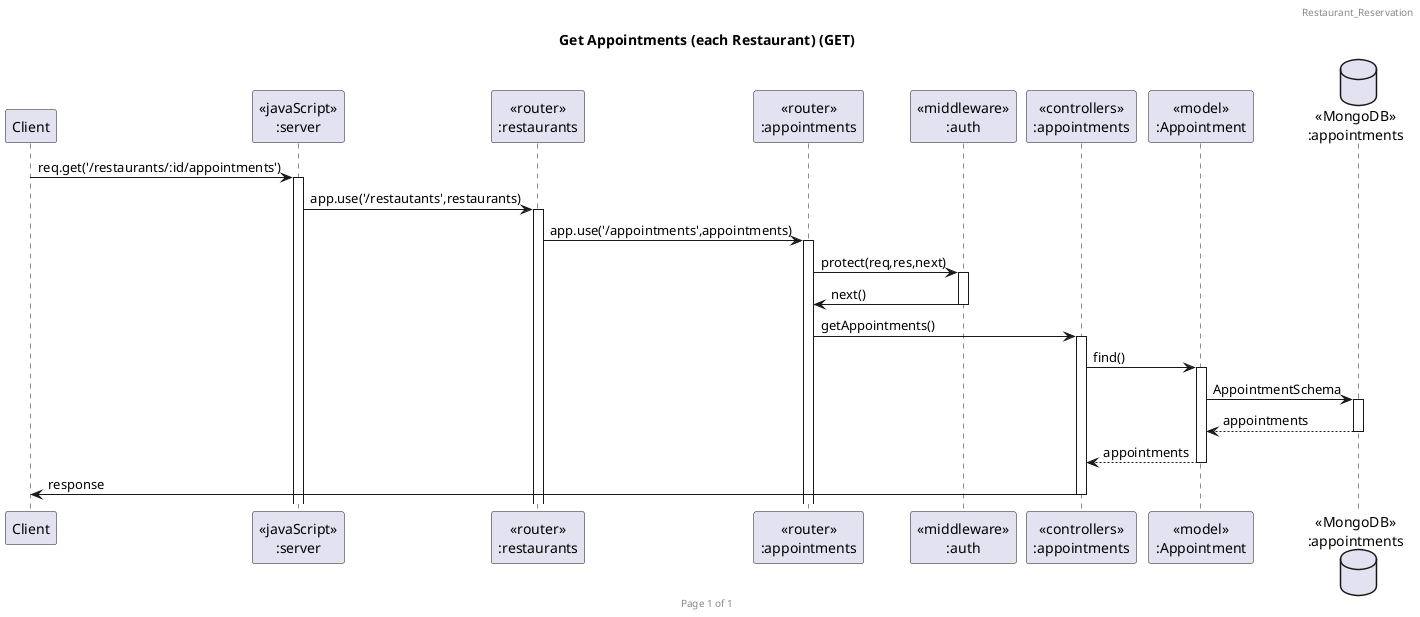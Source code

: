@startuml Appointment (GET)

header Restaurant_Reservation
footer Page %page% of %lastpage%
title "Get Appointments (each Restaurant) (GET)"

participant "Client" as client
participant "<<javaScript>>\n:server" as server
participant "<<router>>\n:restaurants" as routerRestaurants
participant "<<router>>\n:appointments" as routerAppointments
participant "<<middleware>>\n:auth" as middlewareAuth
participant "<<controllers>>\n:appointments" as controllersAppointments
participant "<<model>>\n:Appointment" as modelAppointment
database "<<MongoDB>>\n:appointments" as AppointmentsDatabase

client->server ++:req.get('/restaurants/:id/appointments')
server->routerRestaurants ++:app.use('/restautants',restaurants)
routerRestaurants->routerAppointments ++:app.use('/appointments',appointments)
routerAppointments -> middlewareAuth ++:protect(req,res,next)
middlewareAuth -> routerAppointments --: next()
routerAppointments-> controllersAppointments ++:getAppointments()
controllersAppointments->modelAppointment ++:find()
modelAppointment ->AppointmentsDatabase ++: AppointmentSchema
AppointmentsDatabase --> modelAppointment --: appointments
modelAppointment-->controllersAppointments --:appointments
controllersAppointments->client --:response

@enduml
